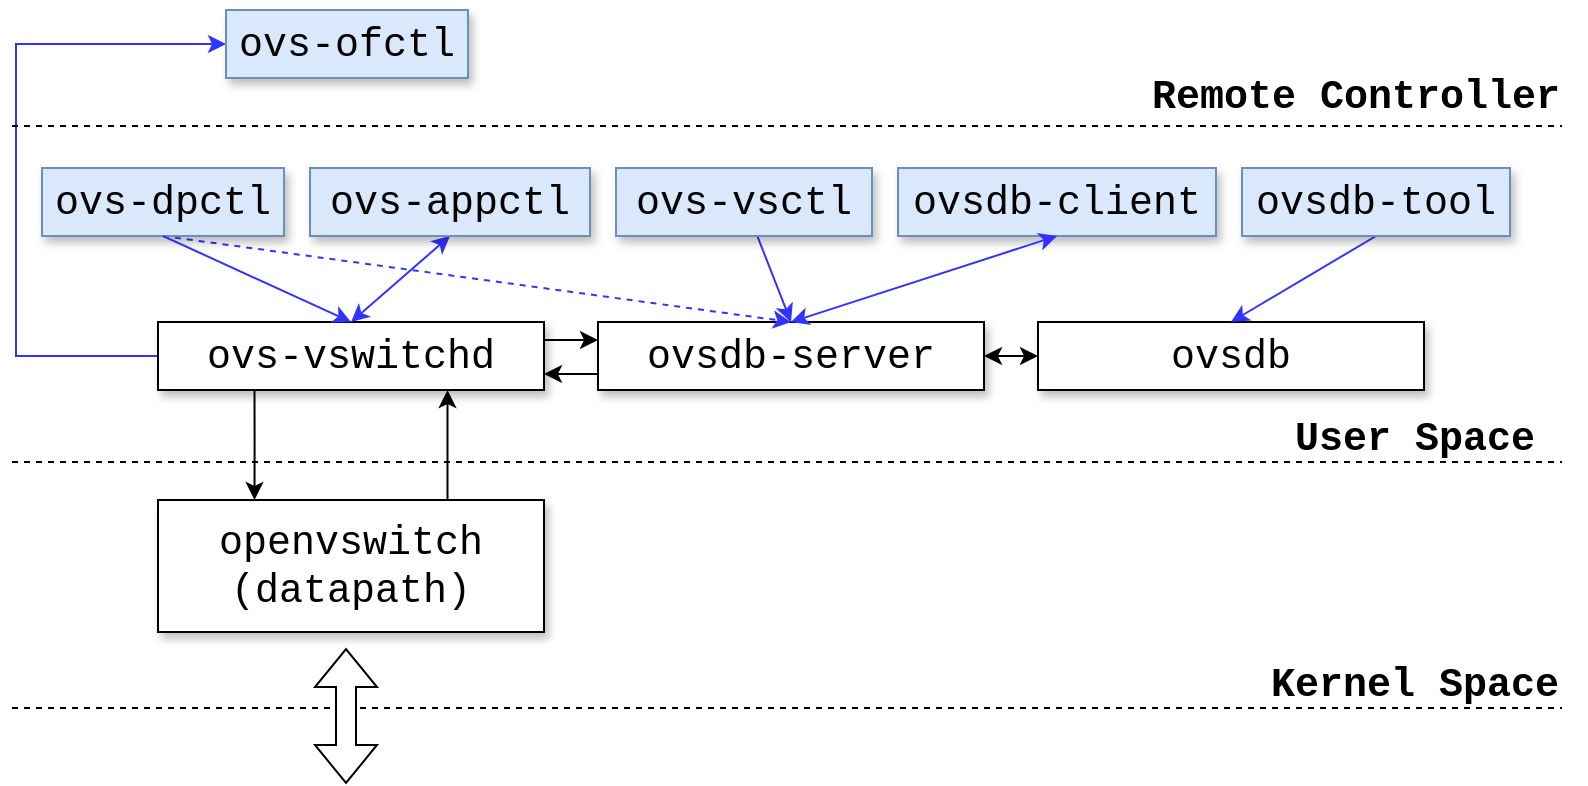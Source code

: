 <mxfile version="15.8.7" type="device"><diagram id="PcFuAcBgfxV-MU0VtYz3" name="第 1 页"><mxGraphModel dx="1018" dy="770" grid="0" gridSize="10" guides="1" tooltips="1" connect="1" arrows="1" fold="1" page="0" pageScale="1" pageWidth="827" pageHeight="1169" math="0" shadow="0"><root><mxCell id="0"/><mxCell id="1" parent="0"/><mxCell id="Fkoc5n51-IQ7gIp_JT94-7" style="edgeStyle=orthogonalEdgeStyle;rounded=0;orthogonalLoop=1;jettySize=auto;html=1;entryX=0.25;entryY=0;entryDx=0;entryDy=0;fontFamily=Courier New;fontSize=20;exitX=0.25;exitY=1;exitDx=0;exitDy=0;" edge="1" parent="1" source="Fkoc5n51-IQ7gIp_JT94-1" target="Fkoc5n51-IQ7gIp_JT94-6"><mxGeometry relative="1" as="geometry"/></mxCell><mxCell id="Fkoc5n51-IQ7gIp_JT94-9" style="edgeStyle=orthogonalEdgeStyle;rounded=0;orthogonalLoop=1;jettySize=auto;html=1;entryX=0;entryY=0.25;entryDx=0;entryDy=0;fontFamily=Courier New;fontSize=20;" edge="1" parent="1" target="Fkoc5n51-IQ7gIp_JT94-3"><mxGeometry relative="1" as="geometry"><mxPoint x="353" y="331" as="sourcePoint"/></mxGeometry></mxCell><mxCell id="Fkoc5n51-IQ7gIp_JT94-28" style="rounded=0;orthogonalLoop=1;jettySize=auto;html=1;entryX=0;entryY=0.5;entryDx=0;entryDy=0;fontFamily=Courier New;fontSize=20;startArrow=none;startFill=0;strokeColor=#3333FF;fillColor=default;edgeStyle=orthogonalEdgeStyle;" edge="1" parent="1" source="Fkoc5n51-IQ7gIp_JT94-1" target="Fkoc5n51-IQ7gIp_JT94-20"><mxGeometry relative="1" as="geometry"><Array as="points"><mxPoint x="91" y="339"/><mxPoint x="91" y="183"/></Array></mxGeometry></mxCell><mxCell id="Fkoc5n51-IQ7gIp_JT94-1" value="&lt;font face=&quot;Courier New&quot; style=&quot;font-size: 20px&quot;&gt;ovs-vswitchd&lt;/font&gt;" style="rounded=0;whiteSpace=wrap;html=1;shadow=1;" vertex="1" parent="1"><mxGeometry x="162" y="322" width="193" height="34" as="geometry"/></mxCell><mxCell id="Fkoc5n51-IQ7gIp_JT94-2" value="" style="endArrow=none;dashed=1;html=1;rounded=0;" edge="1" parent="1"><mxGeometry width="50" height="50" relative="1" as="geometry"><mxPoint x="89" y="392" as="sourcePoint"/><mxPoint x="864" y="392" as="targetPoint"/></mxGeometry></mxCell><mxCell id="Fkoc5n51-IQ7gIp_JT94-10" style="edgeStyle=orthogonalEdgeStyle;rounded=0;orthogonalLoop=1;jettySize=auto;html=1;entryX=1;entryY=0.75;entryDx=0;entryDy=0;fontFamily=Courier New;fontSize=20;" edge="1" parent="1" target="Fkoc5n51-IQ7gIp_JT94-1"><mxGeometry relative="1" as="geometry"><mxPoint x="385" y="348" as="sourcePoint"/></mxGeometry></mxCell><mxCell id="Fkoc5n51-IQ7gIp_JT94-11" style="edgeStyle=orthogonalEdgeStyle;rounded=0;orthogonalLoop=1;jettySize=auto;html=1;fontFamily=Courier New;fontSize=20;startArrow=classic;startFill=1;" edge="1" parent="1" source="Fkoc5n51-IQ7gIp_JT94-3" target="Fkoc5n51-IQ7gIp_JT94-4"><mxGeometry relative="1" as="geometry"/></mxCell><mxCell id="Fkoc5n51-IQ7gIp_JT94-3" value="&lt;font face=&quot;Courier New&quot; style=&quot;font-size: 20px&quot;&gt;ovsdb-server&lt;/font&gt;" style="rounded=0;whiteSpace=wrap;html=1;shadow=1;" vertex="1" parent="1"><mxGeometry x="382" y="322" width="193" height="34" as="geometry"/></mxCell><mxCell id="Fkoc5n51-IQ7gIp_JT94-4" value="&lt;font face=&quot;Courier New&quot; style=&quot;font-size: 20px&quot;&gt;ovsdb&lt;/font&gt;" style="rounded=0;whiteSpace=wrap;html=1;shadow=1;" vertex="1" parent="1"><mxGeometry x="602" y="322" width="193" height="34" as="geometry"/></mxCell><mxCell id="Fkoc5n51-IQ7gIp_JT94-8" style="edgeStyle=orthogonalEdgeStyle;rounded=0;orthogonalLoop=1;jettySize=auto;html=1;fontFamily=Courier New;fontSize=20;entryX=0.75;entryY=1;entryDx=0;entryDy=0;exitX=0.75;exitY=0;exitDx=0;exitDy=0;" edge="1" parent="1" source="Fkoc5n51-IQ7gIp_JT94-6" target="Fkoc5n51-IQ7gIp_JT94-1"><mxGeometry relative="1" as="geometry"><mxPoint x="258.5" y="416" as="targetPoint"/></mxGeometry></mxCell><mxCell id="Fkoc5n51-IQ7gIp_JT94-6" value="&lt;span style=&quot;font-family: &amp;#34;courier new&amp;#34; ; font-size: 20px&quot;&gt;openvswitch (datapath)&lt;/span&gt;" style="rounded=0;whiteSpace=wrap;html=1;shadow=1;" vertex="1" parent="1"><mxGeometry x="162" y="411" width="193" height="66" as="geometry"/></mxCell><mxCell id="Fkoc5n51-IQ7gIp_JT94-27" style="edgeStyle=none;rounded=0;orthogonalLoop=1;jettySize=auto;html=1;entryX=0.5;entryY=0;entryDx=0;entryDy=0;fontFamily=Courier New;fontSize=20;startArrow=none;startFill=0;strokeColor=#3333FF;fillColor=default;exitX=0.5;exitY=1;exitDx=0;exitDy=0;dashed=1;" edge="1" parent="1" source="Fkoc5n51-IQ7gIp_JT94-13" target="Fkoc5n51-IQ7gIp_JT94-3"><mxGeometry relative="1" as="geometry"/></mxCell><mxCell id="Fkoc5n51-IQ7gIp_JT94-13" value="&lt;font face=&quot;Courier New&quot; style=&quot;font-size: 20px&quot;&gt;ovs-dpctl&lt;/font&gt;" style="rounded=0;whiteSpace=wrap;html=1;shadow=1;fillColor=#dae8fc;strokeColor=#6c8ebf;" vertex="1" parent="1"><mxGeometry x="104" y="245" width="121" height="34" as="geometry"/></mxCell><mxCell id="Fkoc5n51-IQ7gIp_JT94-24" style="edgeStyle=none;rounded=0;orthogonalLoop=1;jettySize=auto;html=1;entryX=0.5;entryY=0;entryDx=0;entryDy=0;fontFamily=Courier New;fontSize=20;startArrow=classic;startFill=1;strokeColor=#3333FF;fillColor=default;exitX=0.5;exitY=1;exitDx=0;exitDy=0;" edge="1" parent="1" source="Fkoc5n51-IQ7gIp_JT94-14" target="Fkoc5n51-IQ7gIp_JT94-1"><mxGeometry relative="1" as="geometry"/></mxCell><mxCell id="Fkoc5n51-IQ7gIp_JT94-14" value="&lt;font face=&quot;Courier New&quot; style=&quot;font-size: 20px&quot;&gt;ovs-appctl&lt;/font&gt;" style="rounded=0;whiteSpace=wrap;html=1;shadow=1;fillColor=#dae8fc;strokeColor=#6c8ebf;" vertex="1" parent="1"><mxGeometry x="238" y="245" width="140" height="34" as="geometry"/></mxCell><mxCell id="Fkoc5n51-IQ7gIp_JT94-25" style="edgeStyle=none;rounded=0;orthogonalLoop=1;jettySize=auto;html=1;entryX=0.5;entryY=0;entryDx=0;entryDy=0;fontFamily=Courier New;fontSize=20;startArrow=none;startFill=0;strokeColor=#3333FF;fillColor=default;" edge="1" parent="1" source="Fkoc5n51-IQ7gIp_JT94-15" target="Fkoc5n51-IQ7gIp_JT94-3"><mxGeometry relative="1" as="geometry"/></mxCell><mxCell id="Fkoc5n51-IQ7gIp_JT94-15" value="&lt;font face=&quot;Courier New&quot; style=&quot;font-size: 20px&quot;&gt;ovs-vsctl&lt;/font&gt;" style="rounded=0;whiteSpace=wrap;html=1;shadow=1;fillColor=#dae8fc;strokeColor=#6c8ebf;" vertex="1" parent="1"><mxGeometry x="391" y="245" width="128" height="34" as="geometry"/></mxCell><mxCell id="Fkoc5n51-IQ7gIp_JT94-16" value="&lt;font face=&quot;Courier New&quot; style=&quot;font-size: 20px&quot;&gt;ovsdb-client&lt;/font&gt;" style="rounded=0;whiteSpace=wrap;html=1;shadow=1;fillColor=#dae8fc;strokeColor=#6c8ebf;" vertex="1" parent="1"><mxGeometry x="532" y="245" width="159" height="34" as="geometry"/></mxCell><mxCell id="Fkoc5n51-IQ7gIp_JT94-22" style="rounded=0;orthogonalLoop=1;jettySize=auto;html=1;entryX=0.5;entryY=0;entryDx=0;entryDy=0;fontFamily=Courier New;fontSize=20;startArrow=none;startFill=0;fillColor=default;strokeColor=#3333FF;exitX=0.5;exitY=1;exitDx=0;exitDy=0;" edge="1" parent="1" source="Fkoc5n51-IQ7gIp_JT94-17" target="Fkoc5n51-IQ7gIp_JT94-4"><mxGeometry relative="1" as="geometry"/></mxCell><mxCell id="Fkoc5n51-IQ7gIp_JT94-17" value="&lt;font face=&quot;Courier New&quot; style=&quot;font-size: 20px&quot;&gt;ovsdb-tool&lt;/font&gt;" style="rounded=0;whiteSpace=wrap;html=1;shadow=1;fillColor=#dae8fc;strokeColor=#6c8ebf;" vertex="1" parent="1"><mxGeometry x="704" y="245" width="134" height="34" as="geometry"/></mxCell><mxCell id="Fkoc5n51-IQ7gIp_JT94-18" value="" style="endArrow=none;dashed=1;html=1;rounded=0;" edge="1" parent="1"><mxGeometry width="50" height="50" relative="1" as="geometry"><mxPoint x="89" y="515" as="sourcePoint"/><mxPoint x="864" y="515" as="targetPoint"/></mxGeometry></mxCell><mxCell id="Fkoc5n51-IQ7gIp_JT94-19" value="" style="endArrow=none;dashed=1;html=1;rounded=0;" edge="1" parent="1"><mxGeometry width="50" height="50" relative="1" as="geometry"><mxPoint x="89" y="224" as="sourcePoint"/><mxPoint x="864" y="224" as="targetPoint"/></mxGeometry></mxCell><mxCell id="Fkoc5n51-IQ7gIp_JT94-20" value="&lt;font face=&quot;Courier New&quot; style=&quot;font-size: 20px&quot;&gt;ovs-ofctl&lt;/font&gt;" style="rounded=0;whiteSpace=wrap;html=1;shadow=1;fillColor=#dae8fc;strokeColor=#6c8ebf;" vertex="1" parent="1"><mxGeometry x="196" y="166" width="121" height="34" as="geometry"/></mxCell><mxCell id="Fkoc5n51-IQ7gIp_JT94-21" value="" style="shape=flexArrow;endArrow=classic;startArrow=classic;html=1;rounded=0;fontFamily=Courier New;fontSize=20;fillColor=default;" edge="1" parent="1"><mxGeometry width="100" height="100" relative="1" as="geometry"><mxPoint x="256" y="553" as="sourcePoint"/><mxPoint x="256" y="485" as="targetPoint"/></mxGeometry></mxCell><mxCell id="Fkoc5n51-IQ7gIp_JT94-26" style="edgeStyle=none;rounded=0;orthogonalLoop=1;jettySize=auto;html=1;entryX=0.5;entryY=0;entryDx=0;entryDy=0;fontFamily=Courier New;fontSize=20;startArrow=classic;startFill=1;strokeColor=#3333FF;fillColor=default;exitX=0.5;exitY=1;exitDx=0;exitDy=0;" edge="1" parent="1" source="Fkoc5n51-IQ7gIp_JT94-16" target="Fkoc5n51-IQ7gIp_JT94-3"><mxGeometry relative="1" as="geometry"/></mxCell><mxCell id="Fkoc5n51-IQ7gIp_JT94-23" style="edgeStyle=none;rounded=0;orthogonalLoop=1;jettySize=auto;html=1;entryX=0.5;entryY=0;entryDx=0;entryDy=0;fontFamily=Courier New;fontSize=20;startArrow=none;startFill=0;strokeColor=#3333FF;fillColor=default;exitX=0.5;exitY=1;exitDx=0;exitDy=0;" edge="1" parent="1" source="Fkoc5n51-IQ7gIp_JT94-13" target="Fkoc5n51-IQ7gIp_JT94-1"><mxGeometry relative="1" as="geometry"/></mxCell><mxCell id="Fkoc5n51-IQ7gIp_JT94-29" value="User Space" style="text;html=1;strokeColor=none;fillColor=none;align=center;verticalAlign=middle;whiteSpace=wrap;rounded=0;shadow=1;fontFamily=Courier New;fontSize=20;fontStyle=1" vertex="1" parent="1"><mxGeometry x="711" y="373" width="159" height="13" as="geometry"/></mxCell><mxCell id="Fkoc5n51-IQ7gIp_JT94-30" value="Kernel Space" style="text;html=1;strokeColor=none;fillColor=none;align=center;verticalAlign=middle;whiteSpace=wrap;rounded=0;shadow=1;fontFamily=Courier New;fontSize=20;fontStyle=1" vertex="1" parent="1"><mxGeometry x="711" y="496" width="159" height="13" as="geometry"/></mxCell><mxCell id="Fkoc5n51-IQ7gIp_JT94-31" value="Remote Controller" style="text;html=1;strokeColor=none;fillColor=none;align=center;verticalAlign=middle;whiteSpace=wrap;rounded=0;shadow=1;fontFamily=Courier New;fontSize=20;fontStyle=1" vertex="1" parent="1"><mxGeometry x="652" y="202" width="218" height="13" as="geometry"/></mxCell></root></mxGraphModel></diagram></mxfile>